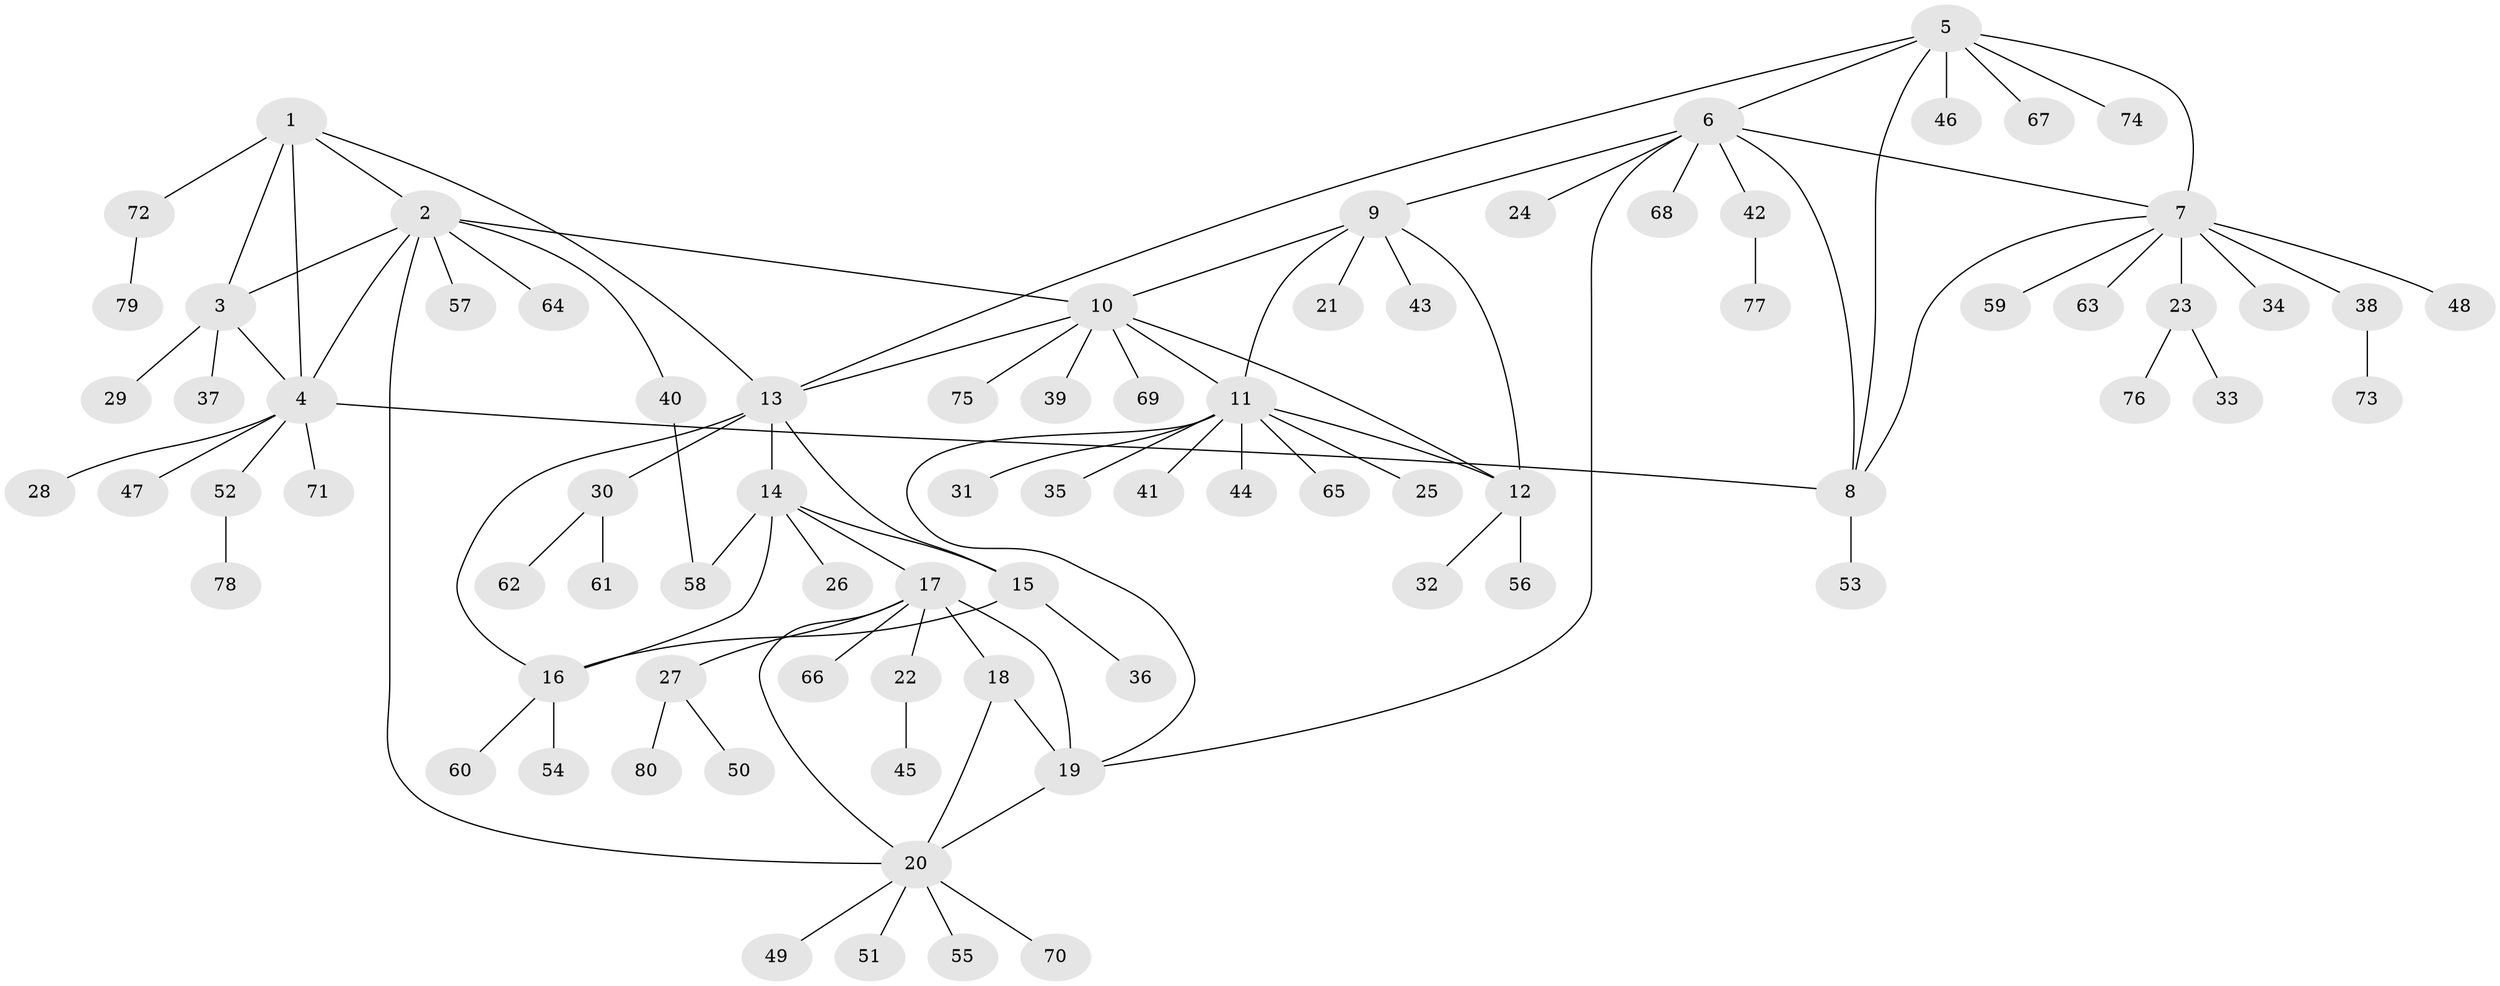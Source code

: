 // Generated by graph-tools (version 1.1) at 2025/37/03/09/25 02:37:32]
// undirected, 80 vertices, 101 edges
graph export_dot {
graph [start="1"]
  node [color=gray90,style=filled];
  1;
  2;
  3;
  4;
  5;
  6;
  7;
  8;
  9;
  10;
  11;
  12;
  13;
  14;
  15;
  16;
  17;
  18;
  19;
  20;
  21;
  22;
  23;
  24;
  25;
  26;
  27;
  28;
  29;
  30;
  31;
  32;
  33;
  34;
  35;
  36;
  37;
  38;
  39;
  40;
  41;
  42;
  43;
  44;
  45;
  46;
  47;
  48;
  49;
  50;
  51;
  52;
  53;
  54;
  55;
  56;
  57;
  58;
  59;
  60;
  61;
  62;
  63;
  64;
  65;
  66;
  67;
  68;
  69;
  70;
  71;
  72;
  73;
  74;
  75;
  76;
  77;
  78;
  79;
  80;
  1 -- 2;
  1 -- 3;
  1 -- 4;
  1 -- 13;
  1 -- 72;
  2 -- 3;
  2 -- 4;
  2 -- 10;
  2 -- 20;
  2 -- 40;
  2 -- 57;
  2 -- 64;
  3 -- 4;
  3 -- 29;
  3 -- 37;
  4 -- 8;
  4 -- 28;
  4 -- 47;
  4 -- 52;
  4 -- 71;
  5 -- 6;
  5 -- 7;
  5 -- 8;
  5 -- 13;
  5 -- 46;
  5 -- 67;
  5 -- 74;
  6 -- 7;
  6 -- 8;
  6 -- 9;
  6 -- 19;
  6 -- 24;
  6 -- 42;
  6 -- 68;
  7 -- 8;
  7 -- 23;
  7 -- 34;
  7 -- 38;
  7 -- 48;
  7 -- 59;
  7 -- 63;
  8 -- 53;
  9 -- 10;
  9 -- 11;
  9 -- 12;
  9 -- 21;
  9 -- 43;
  10 -- 11;
  10 -- 12;
  10 -- 13;
  10 -- 39;
  10 -- 69;
  10 -- 75;
  11 -- 12;
  11 -- 19;
  11 -- 25;
  11 -- 31;
  11 -- 35;
  11 -- 41;
  11 -- 44;
  11 -- 65;
  12 -- 32;
  12 -- 56;
  13 -- 14;
  13 -- 15;
  13 -- 16;
  13 -- 30;
  14 -- 15;
  14 -- 16;
  14 -- 17;
  14 -- 26;
  14 -- 58;
  15 -- 16;
  15 -- 36;
  16 -- 54;
  16 -- 60;
  17 -- 18;
  17 -- 19;
  17 -- 20;
  17 -- 22;
  17 -- 27;
  17 -- 66;
  18 -- 19;
  18 -- 20;
  19 -- 20;
  20 -- 49;
  20 -- 51;
  20 -- 55;
  20 -- 70;
  22 -- 45;
  23 -- 33;
  23 -- 76;
  27 -- 50;
  27 -- 80;
  30 -- 61;
  30 -- 62;
  38 -- 73;
  40 -- 58;
  42 -- 77;
  52 -- 78;
  72 -- 79;
}
